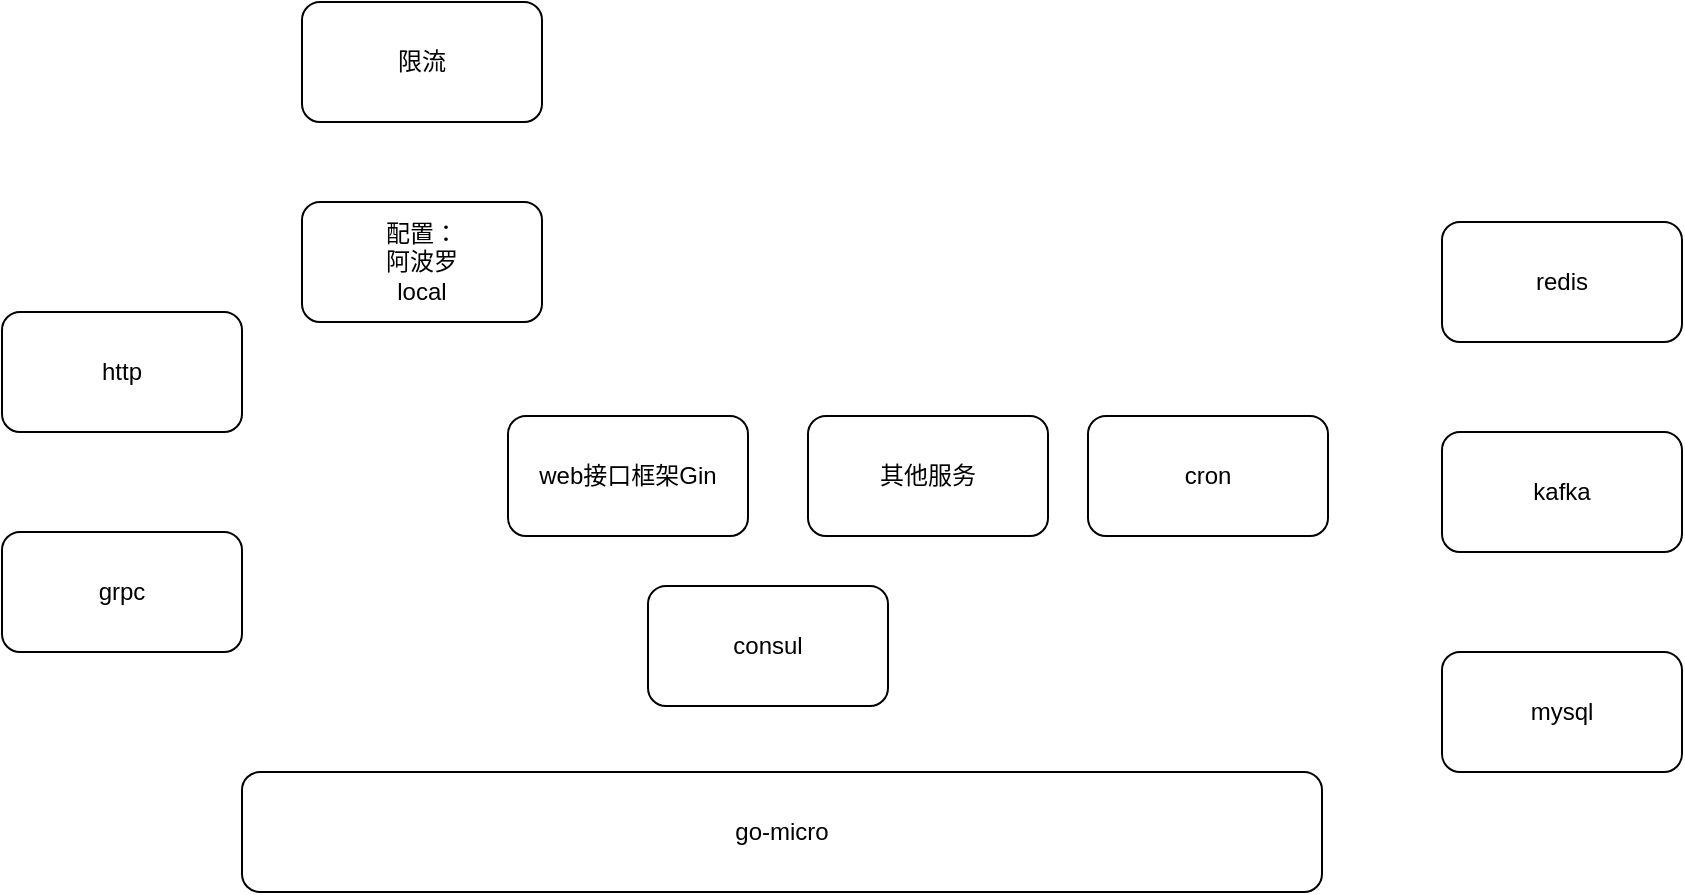 <mxfile version="22.1.3" type="github">
  <diagram id="prtHgNgQTEPvFCAcTncT" name="Page-1">
    <mxGraphModel dx="1781" dy="547" grid="1" gridSize="10" guides="1" tooltips="1" connect="1" arrows="1" fold="1" page="1" pageScale="1" pageWidth="827" pageHeight="1169" math="0" shadow="0">
      <root>
        <mxCell id="0" />
        <mxCell id="1" parent="0" />
        <mxCell id="HReEUmc7z5eT3BvhSlQt-1" value="web接口框架Gin" style="rounded=1;whiteSpace=wrap;html=1;" vertex="1" parent="1">
          <mxGeometry x="183" y="407" width="120" height="60" as="geometry" />
        </mxCell>
        <mxCell id="HReEUmc7z5eT3BvhSlQt-2" value="配置：&lt;br&gt;阿波罗&lt;br&gt;local" style="rounded=1;whiteSpace=wrap;html=1;" vertex="1" parent="1">
          <mxGeometry x="80" y="300" width="120" height="60" as="geometry" />
        </mxCell>
        <mxCell id="HReEUmc7z5eT3BvhSlQt-3" value="mysql" style="rounded=1;whiteSpace=wrap;html=1;" vertex="1" parent="1">
          <mxGeometry x="650" y="525" width="120" height="60" as="geometry" />
        </mxCell>
        <mxCell id="HReEUmc7z5eT3BvhSlQt-4" value="redis" style="rounded=1;whiteSpace=wrap;html=1;" vertex="1" parent="1">
          <mxGeometry x="650" y="310" width="120" height="60" as="geometry" />
        </mxCell>
        <mxCell id="HReEUmc7z5eT3BvhSlQt-5" value="kafka" style="rounded=1;whiteSpace=wrap;html=1;" vertex="1" parent="1">
          <mxGeometry x="650" y="415" width="120" height="60" as="geometry" />
        </mxCell>
        <mxCell id="HReEUmc7z5eT3BvhSlQt-6" value="go-micro" style="rounded=1;whiteSpace=wrap;html=1;" vertex="1" parent="1">
          <mxGeometry x="50" y="585" width="540" height="60" as="geometry" />
        </mxCell>
        <mxCell id="HReEUmc7z5eT3BvhSlQt-7" value="限流" style="rounded=1;whiteSpace=wrap;html=1;" vertex="1" parent="1">
          <mxGeometry x="80" y="200" width="120" height="60" as="geometry" />
        </mxCell>
        <mxCell id="HReEUmc7z5eT3BvhSlQt-8" value="grpc" style="rounded=1;whiteSpace=wrap;html=1;" vertex="1" parent="1">
          <mxGeometry x="-70" y="465" width="120" height="60" as="geometry" />
        </mxCell>
        <mxCell id="HReEUmc7z5eT3BvhSlQt-9" value="cron" style="rounded=1;whiteSpace=wrap;html=1;" vertex="1" parent="1">
          <mxGeometry x="473" y="407" width="120" height="60" as="geometry" />
        </mxCell>
        <mxCell id="HReEUmc7z5eT3BvhSlQt-10" value="consul" style="rounded=1;whiteSpace=wrap;html=1;" vertex="1" parent="1">
          <mxGeometry x="253" y="492" width="120" height="60" as="geometry" />
        </mxCell>
        <mxCell id="HReEUmc7z5eT3BvhSlQt-11" value="其他服务" style="rounded=1;whiteSpace=wrap;html=1;" vertex="1" parent="1">
          <mxGeometry x="333" y="407" width="120" height="60" as="geometry" />
        </mxCell>
        <mxCell id="HReEUmc7z5eT3BvhSlQt-12" value="http" style="rounded=1;whiteSpace=wrap;html=1;" vertex="1" parent="1">
          <mxGeometry x="-70" y="355" width="120" height="60" as="geometry" />
        </mxCell>
      </root>
    </mxGraphModel>
  </diagram>
</mxfile>

